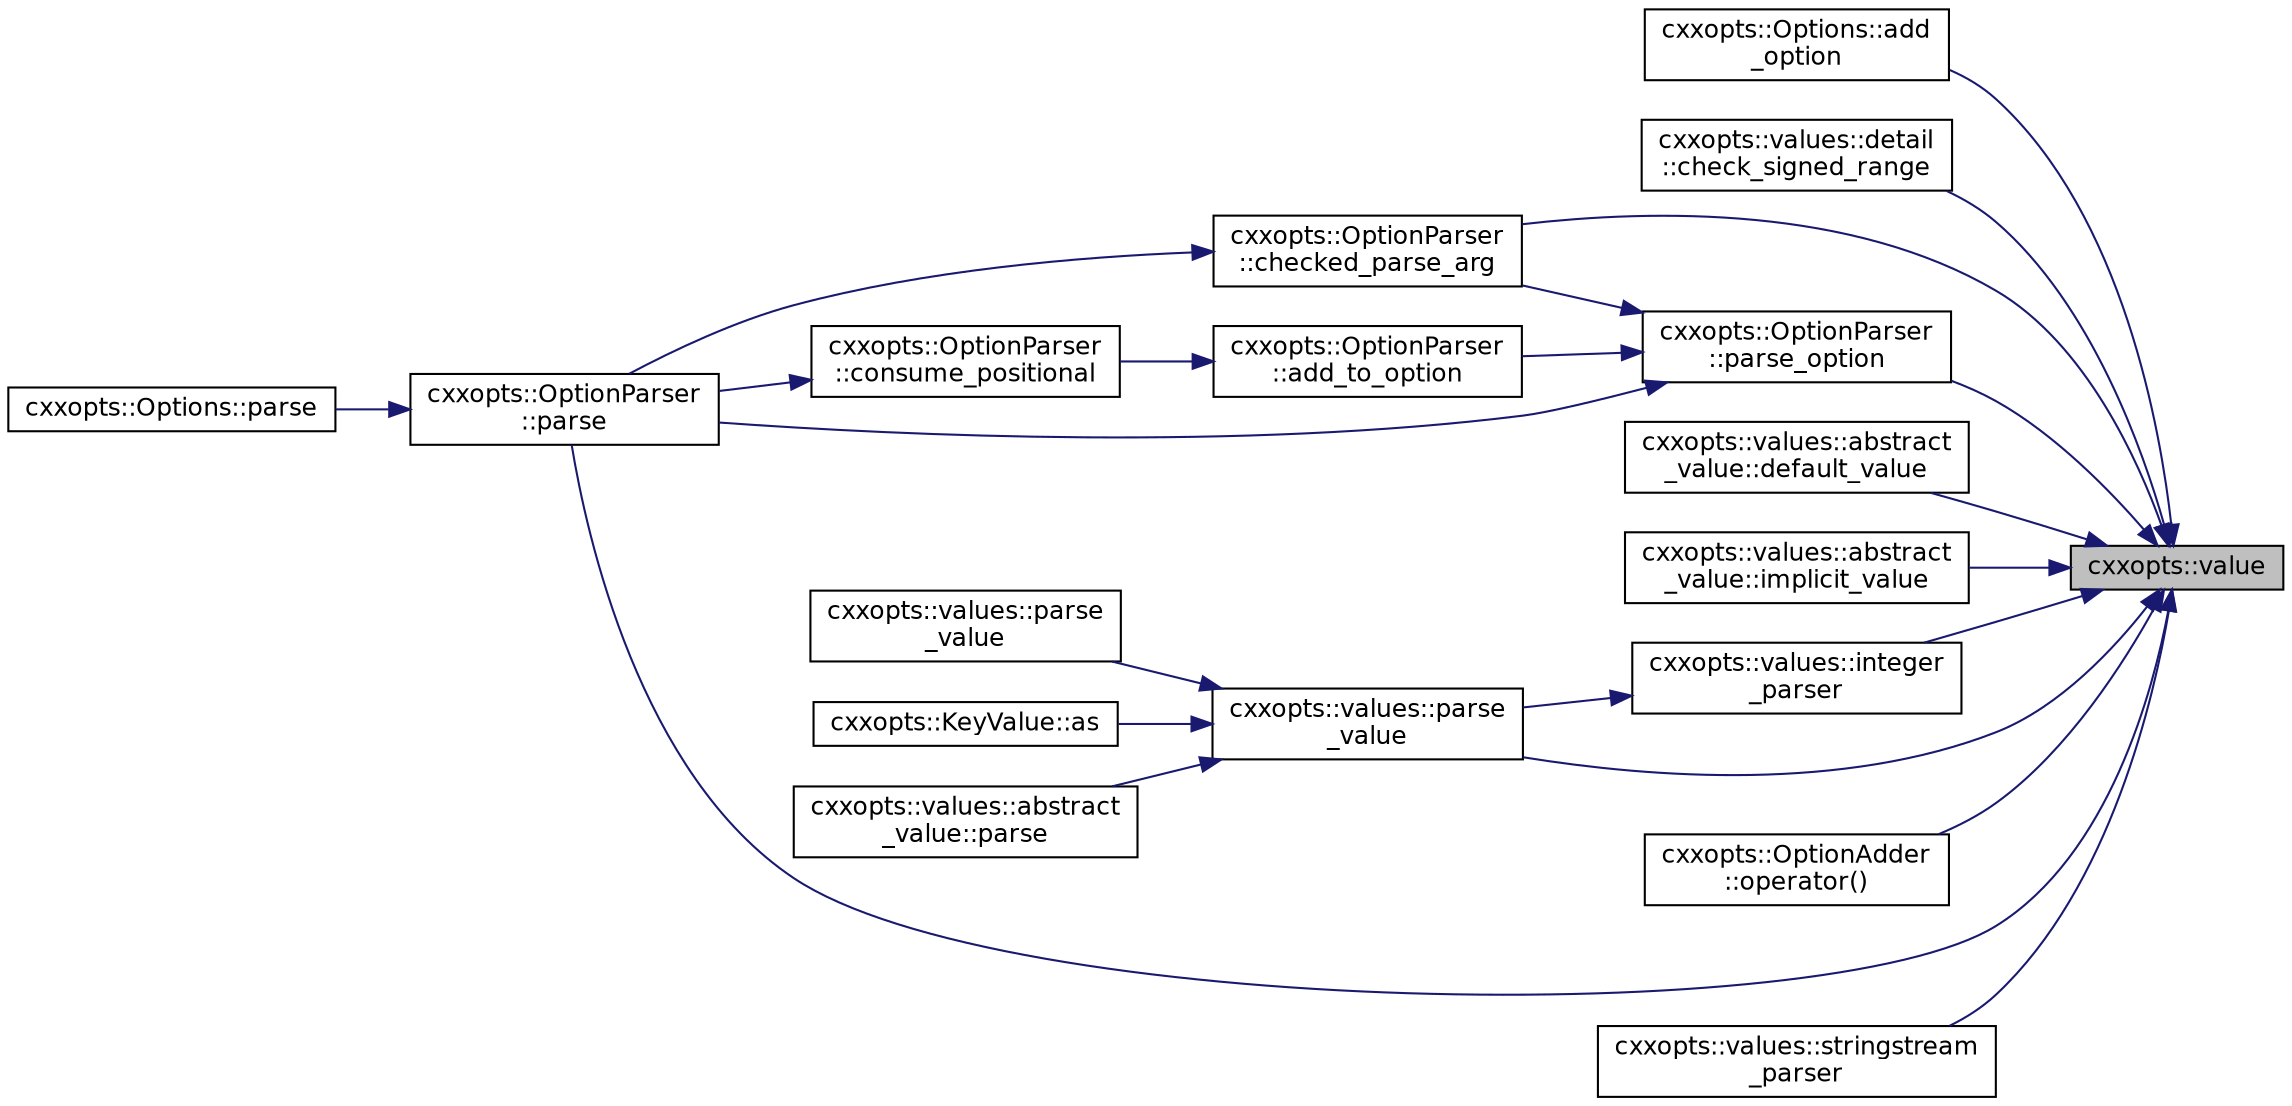 digraph "cxxopts::value"
{
 // INTERACTIVE_SVG=YES
 // LATEX_PDF_SIZE
  edge [fontname="Helvetica",fontsize="12",labelfontname="Helvetica",labelfontsize="12"];
  node [fontname="Helvetica",fontsize="12",shape=record];
  rankdir="RL";
  Node1 [label="cxxopts::value",height=0.2,width=0.4,color="black", fillcolor="grey75", style="filled", fontcolor="black",tooltip=" "];
  Node1 -> Node2 [dir="back",color="midnightblue",fontsize="12",style="solid",fontname="Helvetica"];
  Node2 [label="cxxopts::Options::add\l_option",height=0.2,width=0.4,color="black", fillcolor="white", style="filled",URL="$a01050.html#af6a920c65d1a22140278b8f2637f8930",tooltip=" "];
  Node1 -> Node3 [dir="back",color="midnightblue",fontsize="12",style="solid",fontname="Helvetica"];
  Node3 [label="cxxopts::values::detail\l::check_signed_range",height=0.2,width=0.4,color="black", fillcolor="white", style="filled",URL="$a00058.html#aa76e231a637c53e45ca09e7e87e7ea27",tooltip=" "];
  Node1 -> Node4 [dir="back",color="midnightblue",fontsize="12",style="solid",fontname="Helvetica"];
  Node4 [label="cxxopts::OptionParser\l::checked_parse_arg",height=0.2,width=0.4,color="black", fillcolor="white", style="filled",URL="$a01046.html#a0c093ba32746de7c3b08715eab961aff",tooltip=" "];
  Node4 -> Node5 [dir="back",color="midnightblue",fontsize="12",style="solid",fontname="Helvetica"];
  Node5 [label="cxxopts::OptionParser\l::parse",height=0.2,width=0.4,color="black", fillcolor="white", style="filled",URL="$a01046.html#a4218816ce33c211b54acb9e71603ea0b",tooltip=" "];
  Node5 -> Node6 [dir="back",color="midnightblue",fontsize="12",style="solid",fontname="Helvetica"];
  Node6 [label="cxxopts::Options::parse",height=0.2,width=0.4,color="black", fillcolor="white", style="filled",URL="$a01050.html#a3e740564cc4c991078f1451e1fcd082b",tooltip=" "];
  Node1 -> Node7 [dir="back",color="midnightblue",fontsize="12",style="solid",fontname="Helvetica"];
  Node7 [label="cxxopts::values::abstract\l_value::default_value",height=0.2,width=0.4,color="black", fillcolor="white", style="filled",URL="$a01002.html#a3bc6dc59f9bec5811bda3ca86a5ba22e",tooltip=" "];
  Node1 -> Node8 [dir="back",color="midnightblue",fontsize="12",style="solid",fontname="Helvetica"];
  Node8 [label="cxxopts::values::abstract\l_value::implicit_value",height=0.2,width=0.4,color="black", fillcolor="white", style="filled",URL="$a01002.html#aac9bc16b6695a1b1aca9d87ed2c3261a",tooltip=" "];
  Node1 -> Node9 [dir="back",color="midnightblue",fontsize="12",style="solid",fontname="Helvetica"];
  Node9 [label="cxxopts::values::integer\l_parser",height=0.2,width=0.4,color="black", fillcolor="white", style="filled",URL="$a00055.html#a2e205dc91741b7dde43b825da60c9f4c",tooltip=" "];
  Node9 -> Node10 [dir="back",color="midnightblue",fontsize="12",style="solid",fontname="Helvetica"];
  Node10 [label="cxxopts::values::parse\l_value",height=0.2,width=0.4,color="black", fillcolor="white", style="filled",URL="$a00055.html#a9782d53713f30ced7138719bd966db2b",tooltip=" "];
  Node10 -> Node11 [dir="back",color="midnightblue",fontsize="12",style="solid",fontname="Helvetica"];
  Node11 [label="cxxopts::KeyValue::as",height=0.2,width=0.4,color="black", fillcolor="white", style="filled",URL="$a01030.html#af8c51b8c5fb52c8cb23c0437af2375ff",tooltip=" "];
  Node10 -> Node12 [dir="back",color="midnightblue",fontsize="12",style="solid",fontname="Helvetica"];
  Node12 [label="cxxopts::values::abstract\l_value::parse",height=0.2,width=0.4,color="black", fillcolor="white", style="filled",URL="$a01002.html#ad6599c6a72ae7903a7a9b6dda2f828cf",tooltip=" "];
  Node10 -> Node13 [dir="back",color="midnightblue",fontsize="12",style="solid",fontname="Helvetica"];
  Node13 [label="cxxopts::values::parse\l_value",height=0.2,width=0.4,color="black", fillcolor="white", style="filled",URL="$a00055.html#a9cc26abde531fd7df6ff0ff07cc6d413",tooltip=" "];
  Node1 -> Node14 [dir="back",color="midnightblue",fontsize="12",style="solid",fontname="Helvetica"];
  Node14 [label="cxxopts::OptionAdder\l::operator()",height=0.2,width=0.4,color="black", fillcolor="white", style="filled",URL="$a01054.html#a4feb747760c5fbaa807a4c8e1c335ac5",tooltip=" "];
  Node1 -> Node5 [dir="back",color="midnightblue",fontsize="12",style="solid",fontname="Helvetica"];
  Node1 -> Node15 [dir="back",color="midnightblue",fontsize="12",style="solid",fontname="Helvetica"];
  Node15 [label="cxxopts::OptionParser\l::parse_option",height=0.2,width=0.4,color="black", fillcolor="white", style="filled",URL="$a01046.html#a07db7b6bb2095df7b75b50ed2311ffe5",tooltip=" "];
  Node15 -> Node16 [dir="back",color="midnightblue",fontsize="12",style="solid",fontname="Helvetica"];
  Node16 [label="cxxopts::OptionParser\l::add_to_option",height=0.2,width=0.4,color="black", fillcolor="white", style="filled",URL="$a01046.html#a20b45a90265756b859aec3ebcbee8724",tooltip=" "];
  Node16 -> Node17 [dir="back",color="midnightblue",fontsize="12",style="solid",fontname="Helvetica"];
  Node17 [label="cxxopts::OptionParser\l::consume_positional",height=0.2,width=0.4,color="black", fillcolor="white", style="filled",URL="$a01046.html#a4d595d8f6f34760bc2248d1b96af53a4",tooltip=" "];
  Node17 -> Node5 [dir="back",color="midnightblue",fontsize="12",style="solid",fontname="Helvetica"];
  Node15 -> Node4 [dir="back",color="midnightblue",fontsize="12",style="solid",fontname="Helvetica"];
  Node15 -> Node5 [dir="back",color="midnightblue",fontsize="12",style="solid",fontname="Helvetica"];
  Node1 -> Node10 [dir="back",color="midnightblue",fontsize="12",style="solid",fontname="Helvetica"];
  Node1 -> Node18 [dir="back",color="midnightblue",fontsize="12",style="solid",fontname="Helvetica"];
  Node18 [label="cxxopts::values::stringstream\l_parser",height=0.2,width=0.4,color="black", fillcolor="white", style="filled",URL="$a00055.html#a56fb16f3a09e011db85757491c52691e",tooltip=" "];
}
